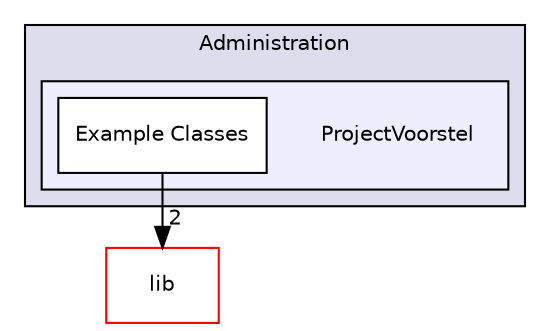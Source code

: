 digraph "Administration/ProjectVoorstel" {
  compound=true
  node [ fontsize="10", fontname="Helvetica"];
  edge [ labelfontsize="10", labelfontname="Helvetica"];
  subgraph clusterdir_0a2892879a2f0ed01cfc9811a7c98e05 {
    graph [ bgcolor="#ddddee", pencolor="black", label="Administration" fontname="Helvetica", fontsize="10", URL="dir_0a2892879a2f0ed01cfc9811a7c98e05.html"]
  subgraph clusterdir_0b0c656c242ebea6f0ad5bc76ebc3519 {
    graph [ bgcolor="#eeeeff", pencolor="black", label="" URL="dir_0b0c656c242ebea6f0ad5bc76ebc3519.html"];
    dir_0b0c656c242ebea6f0ad5bc76ebc3519 [shape=plaintext label="ProjectVoorstel"];
    dir_03472e97316ccfe794bdbd36507a73c6 [shape=box label="Example Classes" color="black" fillcolor="white" style="filled" URL="dir_03472e97316ccfe794bdbd36507a73c6.html"];
  }
  }
  dir_97aefd0d527b934f1d99a682da8fe6a9 [shape=box label="lib" fillcolor="white" style="filled" color="red" URL="dir_97aefd0d527b934f1d99a682da8fe6a9.html"];
  dir_03472e97316ccfe794bdbd36507a73c6->dir_97aefd0d527b934f1d99a682da8fe6a9 [headlabel="2", labeldistance=1.5 headhref="dir_000002_000004.html"];
}
